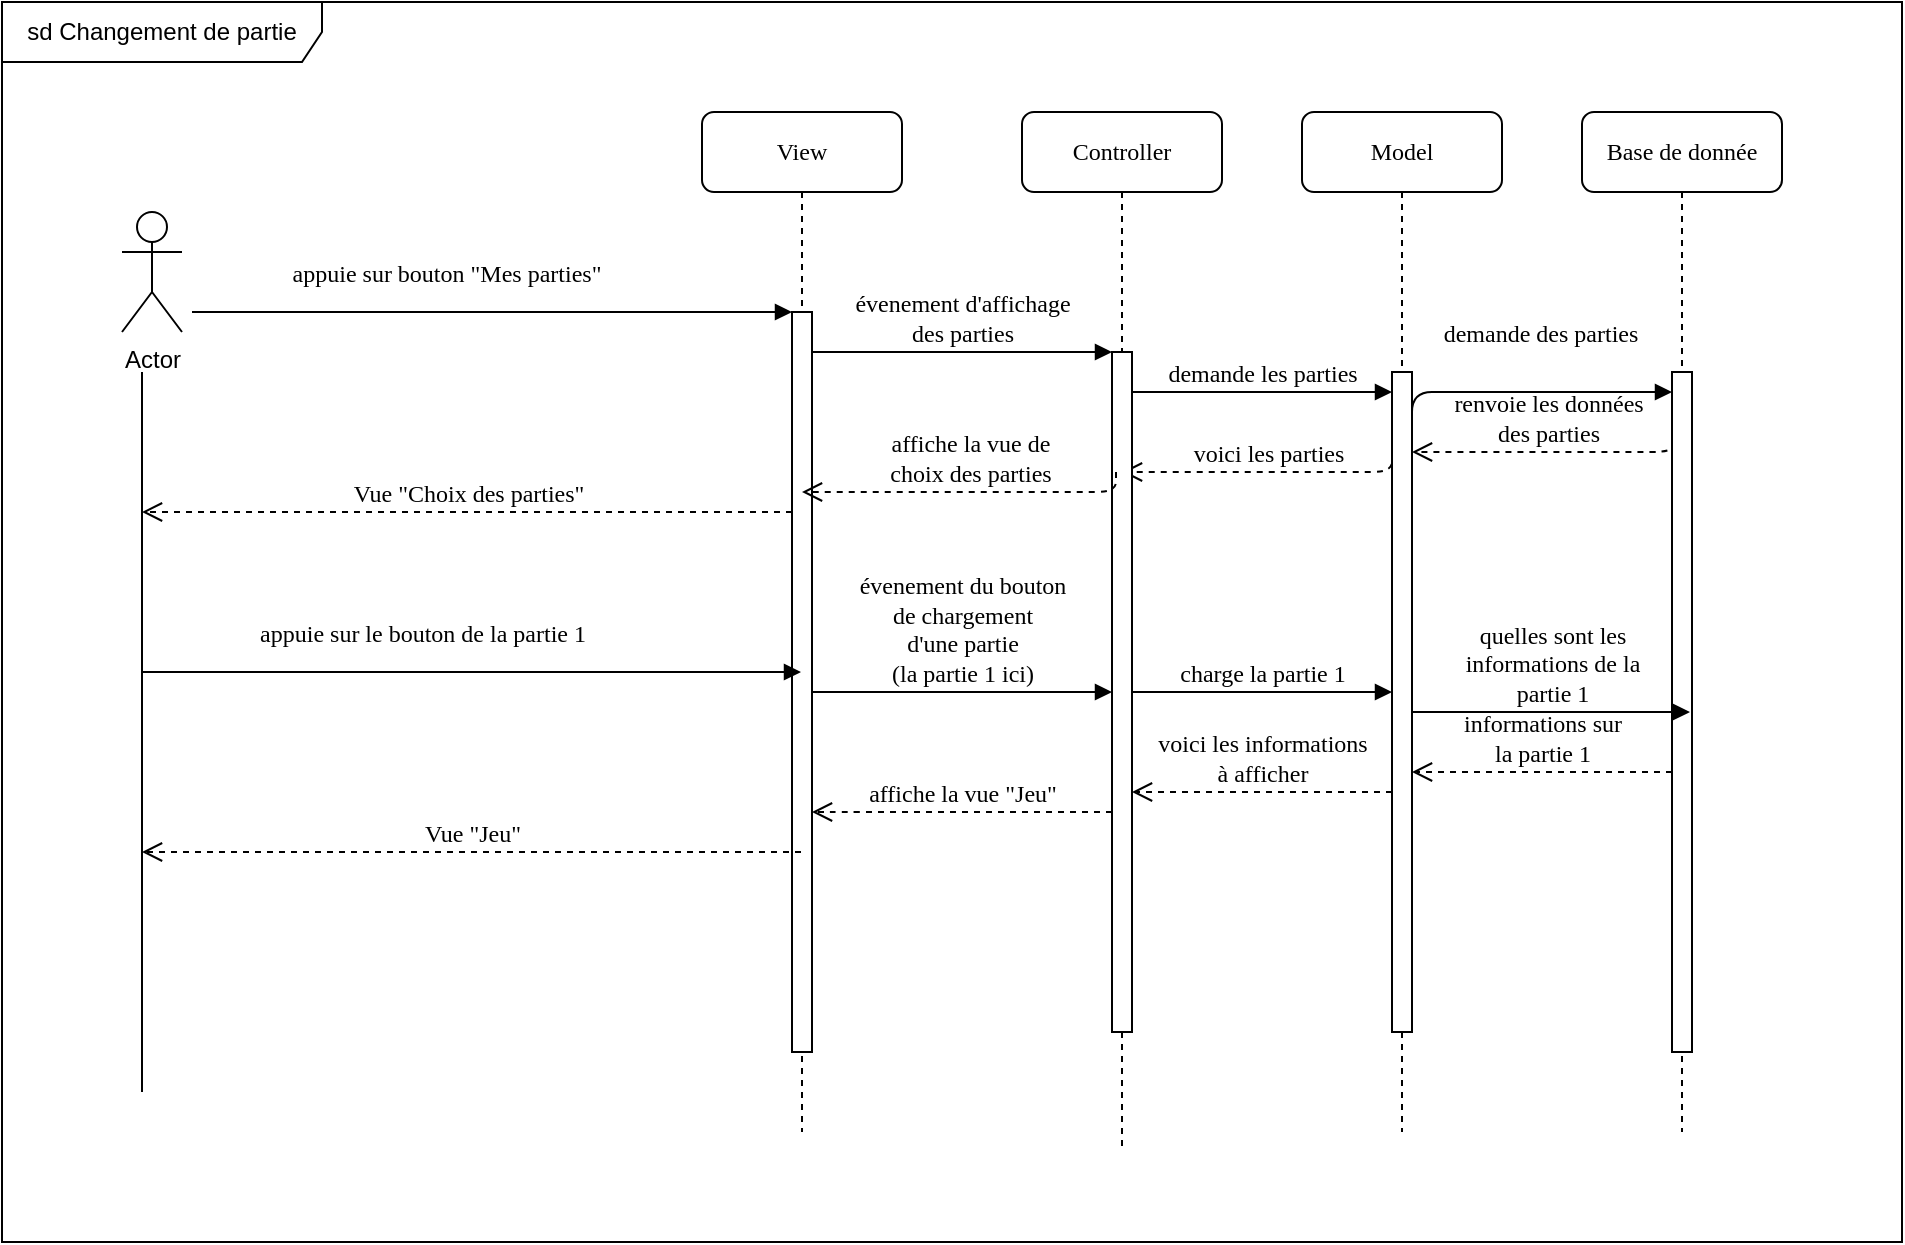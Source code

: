 <mxfile version="14.5.1" type="device"><diagram name="Page-1" id="13e1069c-82ec-6db2-03f1-153e76fe0fe0"><mxGraphModel dx="974" dy="608" grid="1" gridSize="10" guides="1" tooltips="1" connect="1" arrows="1" fold="1" page="1" pageScale="1" pageWidth="1100" pageHeight="850" background="none" math="0" shadow="0"><root><mxCell id="0"/><mxCell id="1" parent="0"/><mxCell id="7baba1c4bc27f4b0-2" value="View" style="shape=umlLifeline;perimeter=lifelinePerimeter;whiteSpace=wrap;html=1;container=1;collapsible=0;recursiveResize=0;outlineConnect=0;rounded=1;shadow=0;comic=0;labelBackgroundColor=none;strokeWidth=1;fontFamily=Verdana;fontSize=12;align=center;" parent="1" vertex="1"><mxGeometry x="410" y="80" width="100" height="510" as="geometry"/></mxCell><mxCell id="7baba1c4bc27f4b0-10" value="" style="html=1;points=[];perimeter=orthogonalPerimeter;rounded=0;shadow=0;comic=0;labelBackgroundColor=none;strokeWidth=1;fontFamily=Verdana;fontSize=12;align=center;" parent="7baba1c4bc27f4b0-2" vertex="1"><mxGeometry x="45" y="100" width="10" height="370" as="geometry"/></mxCell><mxCell id="PfjUSWj4pJvU4ugvDW9M-5" value="voici les parties" style="html=1;verticalAlign=bottom;endArrow=open;dashed=1;endSize=8;labelBackgroundColor=none;fontFamily=Verdana;fontSize=12;edgeStyle=elbowEdgeStyle;elbow=vertical;" parent="7baba1c4bc27f4b0-2" target="7baba1c4bc27f4b0-3" edge="1"><mxGeometry relative="1" as="geometry"><mxPoint x="-374.5" y="170" as="targetPoint"/><Array as="points"><mxPoint x="300" y="180"/><mxPoint x="205.5" y="170"/><mxPoint x="65.5" y="170"/></Array><mxPoint x="345" y="170" as="sourcePoint"/></mxGeometry></mxCell><mxCell id="PfjUSWj4pJvU4ugvDW9M-20" value="&lt;div&gt;évenement du bouton&lt;/div&gt;&lt;div&gt; de chargement&lt;/div&gt;&lt;div&gt; d'une partie &lt;br&gt;&lt;/div&gt;&lt;div&gt;(la partie 1 ici)&lt;br&gt;&lt;/div&gt;" style="html=1;verticalAlign=bottom;endArrow=block;entryX=0;entryY=0;labelBackgroundColor=none;fontFamily=Verdana;fontSize=12;edgeStyle=elbowEdgeStyle;elbow=vertical;" parent="7baba1c4bc27f4b0-2" edge="1"><mxGeometry relative="1" as="geometry"><mxPoint x="55" y="290" as="sourcePoint"/><mxPoint x="205" y="290" as="targetPoint"/></mxGeometry></mxCell><mxCell id="7baba1c4bc27f4b0-3" value="Controller" style="shape=umlLifeline;perimeter=lifelinePerimeter;whiteSpace=wrap;html=1;container=1;collapsible=0;recursiveResize=0;outlineConnect=0;rounded=1;shadow=0;comic=0;labelBackgroundColor=none;strokeWidth=1;fontFamily=Verdana;fontSize=12;align=center;" parent="1" vertex="1"><mxGeometry x="570" y="80" width="100" height="520" as="geometry"/></mxCell><mxCell id="7baba1c4bc27f4b0-13" value="" style="html=1;points=[];perimeter=orthogonalPerimeter;rounded=0;shadow=0;comic=0;labelBackgroundColor=none;strokeWidth=1;fontFamily=Verdana;fontSize=12;align=center;" parent="7baba1c4bc27f4b0-3" vertex="1"><mxGeometry x="45" y="120" width="10" height="340" as="geometry"/></mxCell><mxCell id="7baba1c4bc27f4b0-4" value="Model" style="shape=umlLifeline;perimeter=lifelinePerimeter;whiteSpace=wrap;html=1;container=1;collapsible=0;recursiveResize=0;outlineConnect=0;rounded=1;shadow=0;comic=0;labelBackgroundColor=none;strokeWidth=1;fontFamily=Verdana;fontSize=12;align=center;" parent="1" vertex="1"><mxGeometry x="710" y="80" width="100" height="510" as="geometry"/></mxCell><mxCell id="PfjUSWj4pJvU4ugvDW9M-4" value="" style="html=1;points=[];perimeter=orthogonalPerimeter;rounded=0;shadow=0;comic=0;labelBackgroundColor=none;strokeWidth=1;fontFamily=Verdana;fontSize=12;align=center;" parent="7baba1c4bc27f4b0-4" vertex="1"><mxGeometry x="45" y="130" width="10" height="330" as="geometry"/></mxCell><mxCell id="PfjUSWj4pJvU4ugvDW9M-23" value="&lt;div&gt;informations sur &lt;br&gt;&lt;/div&gt;&lt;div&gt;la partie 1&lt;br&gt;&lt;/div&gt;" style="html=1;verticalAlign=bottom;endArrow=open;dashed=1;endSize=8;labelBackgroundColor=none;fontFamily=Verdana;fontSize=12;edgeStyle=elbowEdgeStyle;elbow=vertical;" parent="7baba1c4bc27f4b0-4" target="PfjUSWj4pJvU4ugvDW9M-4" edge="1"><mxGeometry relative="1" as="geometry"><mxPoint x="24.5" y="330" as="targetPoint"/><Array as="points"><mxPoint x="45" y="330"/><mxPoint x="-95" y="330"/></Array><mxPoint x="185" y="330" as="sourcePoint"/></mxGeometry></mxCell><mxCell id="7baba1c4bc27f4b0-17" value="demande les parties" style="html=1;verticalAlign=bottom;endArrow=block;labelBackgroundColor=none;fontFamily=Verdana;fontSize=12;edgeStyle=elbowEdgeStyle;elbow=vertical;" parent="1" source="7baba1c4bc27f4b0-13" edge="1"><mxGeometry relative="1" as="geometry"><mxPoint x="680" y="220" as="sourcePoint"/><Array as="points"><mxPoint x="630" y="220"/></Array><mxPoint x="755" y="220" as="targetPoint"/></mxGeometry></mxCell><mxCell id="7baba1c4bc27f4b0-11" value="appuie sur bouton &quot;Mes parties&quot;" style="html=1;verticalAlign=bottom;endArrow=block;entryX=0;entryY=0;labelBackgroundColor=none;fontFamily=Verdana;fontSize=12;edgeStyle=elbowEdgeStyle;elbow=vertical;" parent="1" target="7baba1c4bc27f4b0-10" edge="1"><mxGeometry x="-0.154" y="10" relative="1" as="geometry"><mxPoint x="155" y="180" as="sourcePoint"/><mxPoint as="offset"/></mxGeometry></mxCell><mxCell id="7baba1c4bc27f4b0-14" value="&lt;div&gt;évenement d'affichage&lt;/div&gt;&lt;div&gt; des parties&lt;/div&gt;" style="html=1;verticalAlign=bottom;endArrow=block;entryX=0;entryY=0;labelBackgroundColor=none;fontFamily=Verdana;fontSize=12;edgeStyle=elbowEdgeStyle;elbow=vertical;" parent="1" source="7baba1c4bc27f4b0-10" target="7baba1c4bc27f4b0-13" edge="1"><mxGeometry relative="1" as="geometry"><mxPoint x="540" y="200" as="sourcePoint"/></mxGeometry></mxCell><mxCell id="PfjUSWj4pJvU4ugvDW9M-1" value="Actor" style="shape=umlActor;verticalLabelPosition=bottom;verticalAlign=top;html=1;outlineConnect=0;" parent="1" vertex="1"><mxGeometry x="120" y="130" width="30" height="60" as="geometry"/></mxCell><mxCell id="PfjUSWj4pJvU4ugvDW9M-3" value="" style="endArrow=none;html=1;rounded=0;" parent="1" edge="1"><mxGeometry width="50" height="50" relative="1" as="geometry"><mxPoint x="130" y="570" as="sourcePoint"/><mxPoint x="130" y="210" as="targetPoint"/></mxGeometry></mxCell><mxCell id="PfjUSWj4pJvU4ugvDW9M-6" value="&lt;div&gt;affiche la vue de&lt;/div&gt;&lt;div&gt;choix des parties&lt;br&gt;&lt;/div&gt;" style="html=1;verticalAlign=bottom;endArrow=open;dashed=1;endSize=8;labelBackgroundColor=none;fontFamily=Verdana;fontSize=12;edgeStyle=elbowEdgeStyle;elbow=vertical;" parent="1" target="7baba1c4bc27f4b0-2" edge="1"><mxGeometry relative="1" as="geometry"><mxPoint x="484" y="260" as="targetPoint"/><Array as="points"><mxPoint x="570" y="270"/><mxPoint x="480" y="260"/><mxPoint x="340" y="260"/></Array><mxPoint x="617" y="260" as="sourcePoint"/></mxGeometry></mxCell><mxCell id="PfjUSWj4pJvU4ugvDW9M-7" value="Vue &quot;Choix des parties&quot;" style="html=1;verticalAlign=bottom;endArrow=open;dashed=1;endSize=8;labelBackgroundColor=none;fontFamily=Verdana;fontSize=12;edgeStyle=elbowEdgeStyle;elbow=vertical;" parent="1" source="7baba1c4bc27f4b0-10" edge="1"><mxGeometry relative="1" as="geometry"><mxPoint x="130" y="280" as="targetPoint"/><Array as="points"><mxPoint x="400" y="280"/><mxPoint x="260" y="280"/></Array><mxPoint x="547" y="290" as="sourcePoint"/></mxGeometry></mxCell><mxCell id="PfjUSWj4pJvU4ugvDW9M-12" value="Base de donnée" style="shape=umlLifeline;perimeter=lifelinePerimeter;whiteSpace=wrap;html=1;container=1;collapsible=0;recursiveResize=0;outlineConnect=0;rounded=1;shadow=0;comic=0;labelBackgroundColor=none;strokeWidth=1;fontFamily=Verdana;fontSize=12;align=center;" parent="1" vertex="1"><mxGeometry x="850" y="80" width="100" height="510" as="geometry"/></mxCell><mxCell id="PfjUSWj4pJvU4ugvDW9M-13" value="" style="html=1;points=[];perimeter=orthogonalPerimeter;rounded=0;shadow=0;comic=0;labelBackgroundColor=none;strokeWidth=1;fontFamily=Verdana;fontSize=12;align=center;" parent="PfjUSWj4pJvU4ugvDW9M-12" vertex="1"><mxGeometry x="45" y="130" width="10" height="340" as="geometry"/></mxCell><mxCell id="PfjUSWj4pJvU4ugvDW9M-16" value="&lt;div&gt;renvoie les données&lt;/div&gt;&lt;div&gt; des parties&lt;/div&gt;" style="html=1;verticalAlign=bottom;endArrow=open;dashed=1;endSize=8;labelBackgroundColor=none;fontFamily=Verdana;fontSize=12;edgeStyle=elbowEdgeStyle;elbow=vertical;" parent="PfjUSWj4pJvU4ugvDW9M-12" edge="1"><mxGeometry relative="1" as="geometry"><mxPoint x="-85" y="170" as="targetPoint"/><Array as="points"><mxPoint x="-60" y="170"/><mxPoint x="-50" y="180"/><mxPoint x="-94.5" y="164.5"/><mxPoint x="-234.5" y="164.5"/></Array><mxPoint x="45" y="164.5" as="sourcePoint"/></mxGeometry></mxCell><mxCell id="PfjUSWj4pJvU4ugvDW9M-15" value="demande des parties" style="html=1;verticalAlign=bottom;endArrow=block;labelBackgroundColor=none;fontFamily=Verdana;fontSize=12;edgeStyle=elbowEdgeStyle;elbow=vertical;exitX=1;exitY=0.125;exitDx=0;exitDy=0;exitPerimeter=0;" parent="1" source="PfjUSWj4pJvU4ugvDW9M-4" target="PfjUSWj4pJvU4ugvDW9M-13" edge="1"><mxGeometry x="0.185" y="20" relative="1" as="geometry"><mxPoint x="770" y="230" as="sourcePoint"/><Array as="points"><mxPoint x="820" y="220"/><mxPoint x="810" y="230"/></Array><mxPoint x="900" y="230" as="targetPoint"/><mxPoint as="offset"/></mxGeometry></mxCell><mxCell id="PfjUSWj4pJvU4ugvDW9M-19" value="appuie sur le bouton de la partie 1" style="html=1;verticalAlign=bottom;endArrow=block;labelBackgroundColor=none;fontFamily=Verdana;fontSize=12;edgeStyle=elbowEdgeStyle;elbow=vertical;" parent="1" target="7baba1c4bc27f4b0-2" edge="1"><mxGeometry x="-0.154" y="10" relative="1" as="geometry"><mxPoint x="130" y="360" as="sourcePoint"/><mxPoint x="520" y="360.0" as="targetPoint"/><mxPoint as="offset"/></mxGeometry></mxCell><mxCell id="PfjUSWj4pJvU4ugvDW9M-21" value="charge la partie 1" style="html=1;verticalAlign=bottom;endArrow=block;labelBackgroundColor=none;fontFamily=Verdana;fontSize=12;edgeStyle=elbowEdgeStyle;elbow=vertical;" parent="1" source="7baba1c4bc27f4b0-13" target="PfjUSWj4pJvU4ugvDW9M-4" edge="1"><mxGeometry relative="1" as="geometry"><mxPoint x="615" y="379.5" as="sourcePoint"/><mxPoint x="765" y="379.5" as="targetPoint"/><Array as="points"><mxPoint x="760" y="380"/></Array></mxGeometry></mxCell><mxCell id="PfjUSWj4pJvU4ugvDW9M-22" value="&lt;div&gt;quelles sont les&lt;/div&gt;&lt;div&gt; informations de la &lt;br&gt;&lt;/div&gt;&lt;div&gt;partie 1&lt;/div&gt;" style="html=1;verticalAlign=bottom;endArrow=block;labelBackgroundColor=none;fontFamily=Verdana;fontSize=12;edgeStyle=elbowEdgeStyle;elbow=vertical;entryX=0.9;entryY=0.5;entryDx=0;entryDy=0;entryPerimeter=0;" parent="1" source="PfjUSWj4pJvU4ugvDW9M-4" target="PfjUSWj4pJvU4ugvDW9M-13" edge="1"><mxGeometry relative="1" as="geometry"><mxPoint x="760" y="370" as="sourcePoint"/><mxPoint x="890" y="370" as="targetPoint"/><Array as="points"><mxPoint x="895" y="380"/></Array></mxGeometry></mxCell><mxCell id="PfjUSWj4pJvU4ugvDW9M-24" value="&lt;div&gt;voici les informations &lt;br&gt;&lt;/div&gt;&lt;div&gt;à afficher&lt;/div&gt;" style="html=1;verticalAlign=bottom;endArrow=open;dashed=1;endSize=8;labelBackgroundColor=none;fontFamily=Verdana;fontSize=12;edgeStyle=elbowEdgeStyle;elbow=vertical;" parent="1" source="PfjUSWj4pJvU4ugvDW9M-4" target="7baba1c4bc27f4b0-13" edge="1"><mxGeometry relative="1" as="geometry"><mxPoint x="619.5" y="400" as="targetPoint"/><Array as="points"><mxPoint x="700" y="420"/><mxPoint x="660" y="410"/><mxPoint x="615.5" y="400"/><mxPoint x="475.5" y="400"/></Array><mxPoint x="755" y="400" as="sourcePoint"/></mxGeometry></mxCell><mxCell id="PfjUSWj4pJvU4ugvDW9M-25" value="affiche la vue &quot;Jeu&quot;" style="html=1;verticalAlign=bottom;endArrow=open;dashed=1;endSize=8;labelBackgroundColor=none;fontFamily=Verdana;fontSize=12;edgeStyle=elbowEdgeStyle;elbow=vertical;" parent="1" source="7baba1c4bc27f4b0-13" target="7baba1c4bc27f4b0-10" edge="1"><mxGeometry relative="1" as="geometry"><mxPoint x="465" y="424.91" as="targetPoint"/><Array as="points"><mxPoint x="480" y="430"/><mxPoint x="315.5" y="424.91"/></Array><mxPoint x="596" y="424.0" as="sourcePoint"/></mxGeometry></mxCell><mxCell id="PfjUSWj4pJvU4ugvDW9M-26" value="Vue &quot;Jeu&quot;" style="html=1;verticalAlign=bottom;endArrow=open;dashed=1;endSize=8;labelBackgroundColor=none;fontFamily=Verdana;fontSize=12;edgeStyle=elbowEdgeStyle;elbow=vertical;" parent="1" source="7baba1c4bc27f4b0-2" edge="1"><mxGeometry relative="1" as="geometry"><mxPoint x="130" y="450" as="targetPoint"/><Array as="points"><mxPoint x="375" y="450"/><mxPoint x="210.5" y="444.91"/></Array><mxPoint x="510" y="450" as="sourcePoint"/></mxGeometry></mxCell><mxCell id="hch88QRHBabR-ygRUQML-3" value="sd Changement de partie" style="shape=umlFrame;whiteSpace=wrap;html=1;width=160;height=30;" parent="1" vertex="1"><mxGeometry x="60" y="25" width="950" height="620" as="geometry"/></mxCell></root></mxGraphModel></diagram></mxfile>